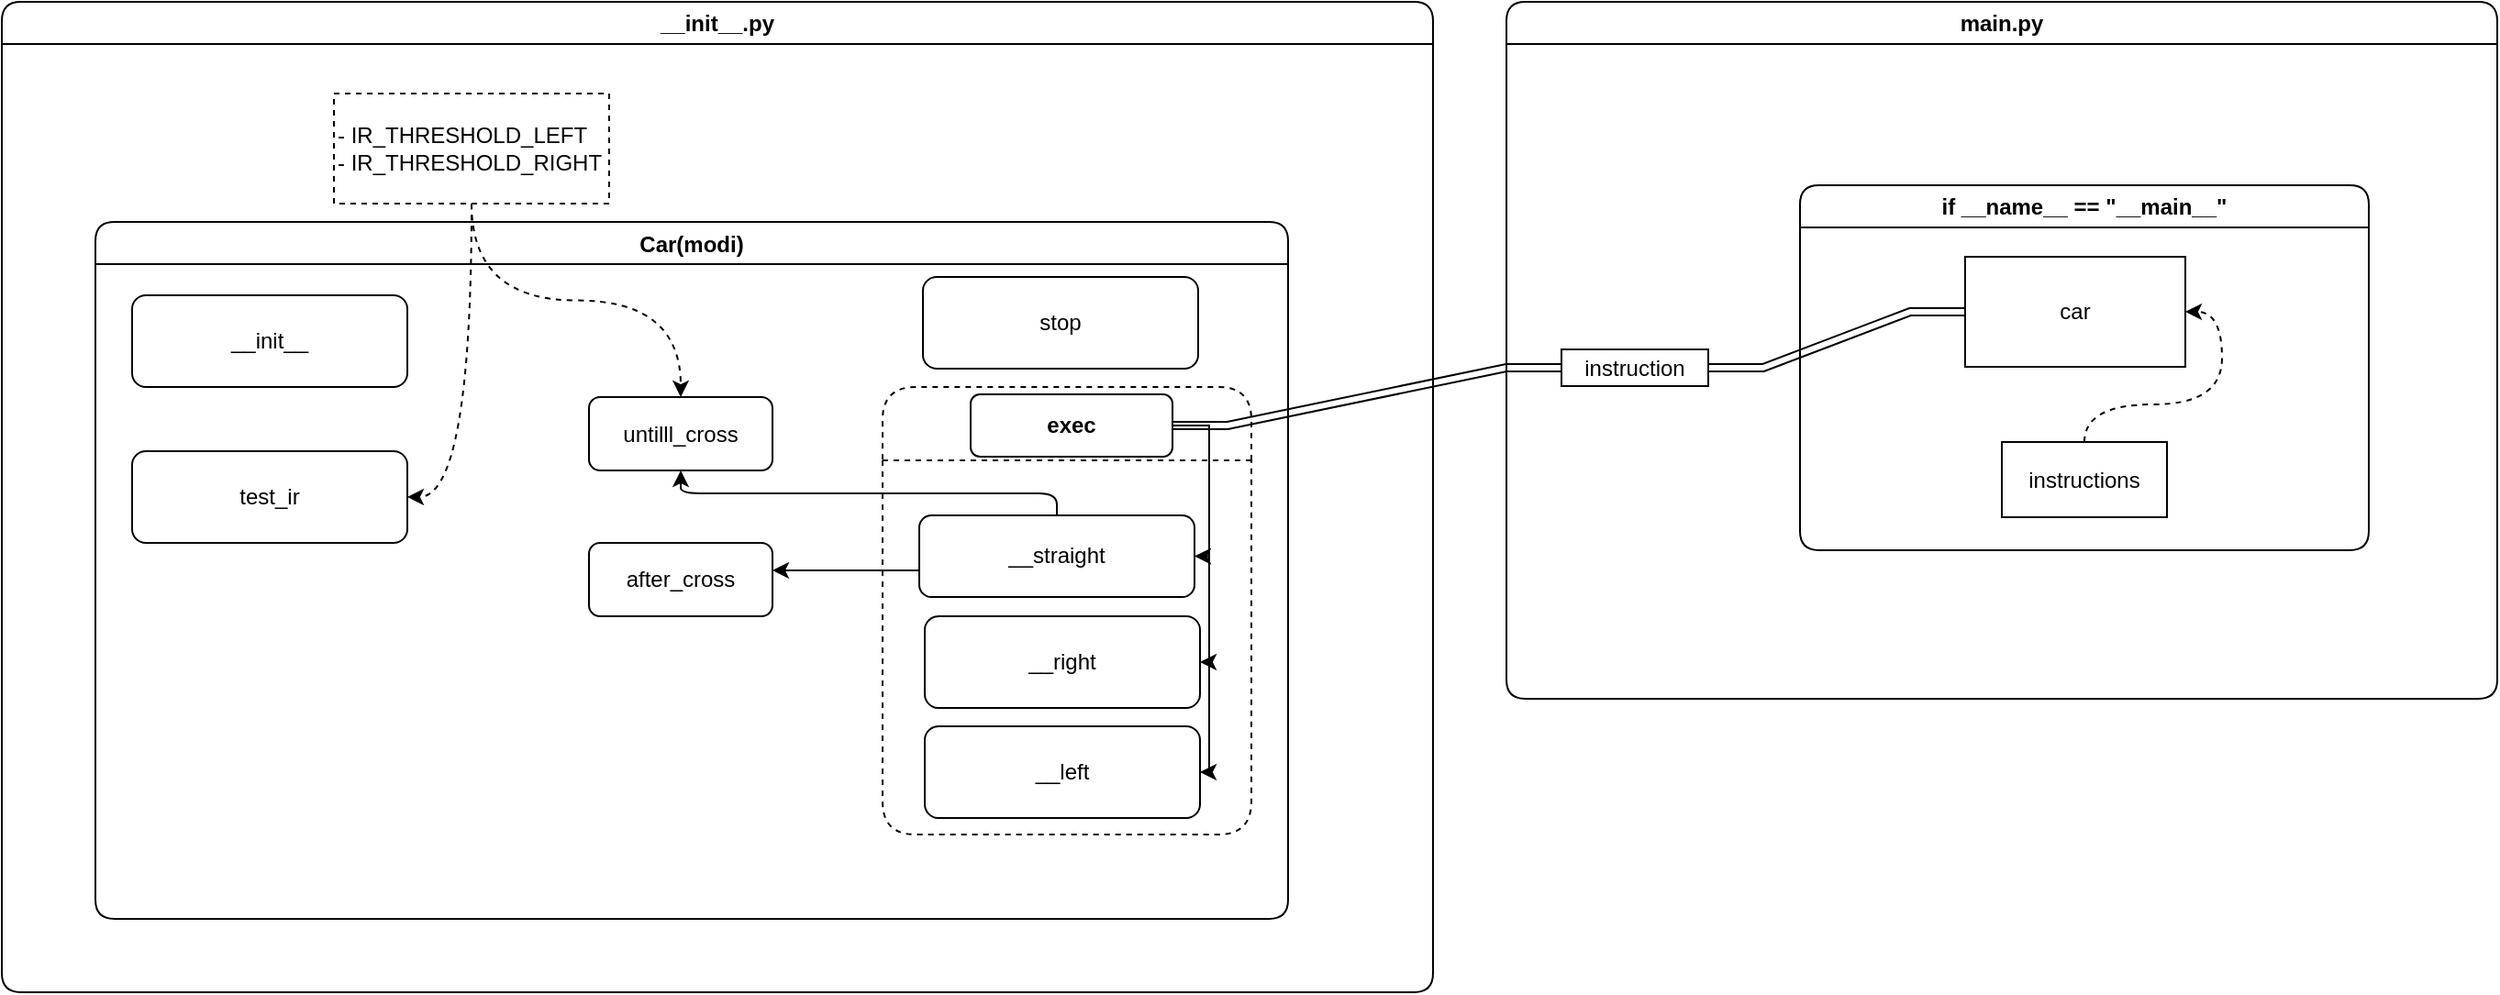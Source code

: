 <mxfile version="22.0.8" type="device">
  <diagram name="페이지-1" id="ZcUvNI0uOEUHETr2wtrr">
    <mxGraphModel dx="4412" dy="3124" grid="1" gridSize="10" guides="1" tooltips="1" connect="1" arrows="1" fold="1" page="1" pageScale="1" pageWidth="827" pageHeight="1169" math="0" shadow="0">
      <root>
        <mxCell id="0" />
        <mxCell id="1" parent="0" />
        <mxCell id="p6u7-twGRa0xvnqgj49X-8" value="Car(modi)" style="swimlane;rounded=1;" vertex="1" parent="1">
          <mxGeometry x="-689" y="-120" width="650" height="380" as="geometry" />
        </mxCell>
        <mxCell id="p6u7-twGRa0xvnqgj49X-2" value="__init__" style="rounded=1;whiteSpace=wrap;html=1;" vertex="1" parent="p6u7-twGRa0xvnqgj49X-8">
          <mxGeometry x="20" y="40" width="150" height="50" as="geometry" />
        </mxCell>
        <mxCell id="p6u7-twGRa0xvnqgj49X-11" value="stop" style="rounded=1;whiteSpace=wrap;html=1;" vertex="1" parent="p6u7-twGRa0xvnqgj49X-8">
          <mxGeometry x="451" y="30" width="150" height="50" as="geometry" />
        </mxCell>
        <mxCell id="p6u7-twGRa0xvnqgj49X-12" value="test_ir" style="rounded=1;whiteSpace=wrap;html=1;" vertex="1" parent="p6u7-twGRa0xvnqgj49X-8">
          <mxGeometry x="20" y="125" width="150" height="50" as="geometry" />
        </mxCell>
        <mxCell id="p6u7-twGRa0xvnqgj49X-48" value="" style="group;rounded=1;" vertex="1" connectable="0" parent="p6u7-twGRa0xvnqgj49X-8">
          <mxGeometry x="429" y="90" width="201" height="244" as="geometry" />
        </mxCell>
        <mxCell id="p6u7-twGRa0xvnqgj49X-23" value="__right" style="rounded=1;whiteSpace=wrap;html=1;" vertex="1" parent="p6u7-twGRa0xvnqgj49X-48">
          <mxGeometry x="23" y="125" width="150" height="50" as="geometry" />
        </mxCell>
        <mxCell id="p6u7-twGRa0xvnqgj49X-24" value="__left" style="rounded=1;whiteSpace=wrap;html=1;" vertex="1" parent="p6u7-twGRa0xvnqgj49X-48">
          <mxGeometry x="23" y="185" width="150" height="50" as="geometry" />
        </mxCell>
        <mxCell id="p6u7-twGRa0xvnqgj49X-44" value="" style="swimlane;whiteSpace=wrap;html=1;dashed=1;startSize=40;swimlaneLine=1;rounded=1;" vertex="1" parent="p6u7-twGRa0xvnqgj49X-48">
          <mxGeometry width="201" height="244" as="geometry" />
        </mxCell>
        <mxCell id="p6u7-twGRa0xvnqgj49X-47" value="exec" style="rounded=1;whiteSpace=wrap;html=1;swimlaneLine=1;fontStyle=1" vertex="1" parent="p6u7-twGRa0xvnqgj49X-44">
          <mxGeometry x="48" y="4" width="110" height="34" as="geometry" />
        </mxCell>
        <mxCell id="p6u7-twGRa0xvnqgj49X-71" value="untilll_cross" style="whiteSpace=wrap;html=1;rounded=1;" vertex="1" parent="p6u7-twGRa0xvnqgj49X-44">
          <mxGeometry x="-160" y="5.5" width="100" height="40" as="geometry" />
        </mxCell>
        <mxCell id="p6u7-twGRa0xvnqgj49X-73" value="__straight" style="whiteSpace=wrap;html=1;rounded=1;" vertex="1" parent="p6u7-twGRa0xvnqgj49X-44">
          <mxGeometry x="20" y="70" width="150" height="44.5" as="geometry" />
        </mxCell>
        <mxCell id="p6u7-twGRa0xvnqgj49X-74" value="" style="edgeStyle=elbowEdgeStyle;elbow=vertical;html=1;rounded=1;curved=0;sourcePerimeterSpacing=0;targetPerimeterSpacing=0;startSize=6;endSize=6;" edge="1" parent="p6u7-twGRa0xvnqgj49X-44" source="p6u7-twGRa0xvnqgj49X-73" target="p6u7-twGRa0xvnqgj49X-71">
          <mxGeometry relative="1" as="geometry" />
        </mxCell>
        <mxCell id="p6u7-twGRa0xvnqgj49X-78" style="edgeStyle=orthogonalEdgeStyle;rounded=0;orthogonalLoop=1;jettySize=auto;html=1;exitX=1;exitY=0.5;exitDx=0;exitDy=0;entryX=1;entryY=0.5;entryDx=0;entryDy=0;" edge="1" parent="p6u7-twGRa0xvnqgj49X-44" source="p6u7-twGRa0xvnqgj49X-47" target="p6u7-twGRa0xvnqgj49X-73">
          <mxGeometry relative="1" as="geometry">
            <mxPoint x="178" y="41" as="sourcePoint" />
            <mxPoint x="193" y="230" as="targetPoint" />
          </mxGeometry>
        </mxCell>
        <mxCell id="p6u7-twGRa0xvnqgj49X-76" style="edgeStyle=orthogonalEdgeStyle;rounded=0;orthogonalLoop=1;jettySize=auto;html=1;exitX=1;exitY=0.5;exitDx=0;exitDy=0;entryX=1;entryY=0.5;entryDx=0;entryDy=0;" edge="1" parent="p6u7-twGRa0xvnqgj49X-48" source="p6u7-twGRa0xvnqgj49X-47" target="p6u7-twGRa0xvnqgj49X-24">
          <mxGeometry relative="1" as="geometry" />
        </mxCell>
        <mxCell id="p6u7-twGRa0xvnqgj49X-77" style="edgeStyle=orthogonalEdgeStyle;rounded=0;orthogonalLoop=1;jettySize=auto;html=1;exitX=1;exitY=0.5;exitDx=0;exitDy=0;entryX=1;entryY=0.5;entryDx=0;entryDy=0;" edge="1" parent="p6u7-twGRa0xvnqgj49X-48" source="p6u7-twGRa0xvnqgj49X-47" target="p6u7-twGRa0xvnqgj49X-23">
          <mxGeometry relative="1" as="geometry">
            <mxPoint x="168" y="31" as="sourcePoint" />
            <mxPoint x="183" y="220" as="targetPoint" />
          </mxGeometry>
        </mxCell>
        <mxCell id="p6u7-twGRa0xvnqgj49X-27" value="- IR_THRESHOLD_LEFT&lt;br style=&quot;border-color: var(--border-color);&quot;&gt;&lt;span style=&quot;&quot;&gt;- IR_THRESHOLD_RIGHT&lt;/span&gt;" style="rounded=0;whiteSpace=wrap;html=1;dashed=1;align=left;" vertex="1" parent="1">
          <mxGeometry x="-559" y="-190" width="150" height="60" as="geometry" />
        </mxCell>
        <mxCell id="p6u7-twGRa0xvnqgj49X-28" style="edgeStyle=orthogonalEdgeStyle;rounded=0;orthogonalLoop=1;jettySize=auto;html=1;entryX=0.5;entryY=0;entryDx=0;entryDy=0;dashed=1;strokeColor=default;curved=1;" edge="1" parent="1" source="p6u7-twGRa0xvnqgj49X-27" target="p6u7-twGRa0xvnqgj49X-71">
          <mxGeometry relative="1" as="geometry">
            <mxPoint x="-384" y="43.0" as="targetPoint" />
          </mxGeometry>
        </mxCell>
        <mxCell id="p6u7-twGRa0xvnqgj49X-29" style="edgeStyle=orthogonalEdgeStyle;rounded=0;orthogonalLoop=1;jettySize=auto;html=1;entryX=1;entryY=0.5;entryDx=0;entryDy=0;dashed=1;curved=1;" edge="1" parent="1" source="p6u7-twGRa0xvnqgj49X-27" target="p6u7-twGRa0xvnqgj49X-12">
          <mxGeometry relative="1" as="geometry" />
        </mxCell>
        <mxCell id="p6u7-twGRa0xvnqgj49X-49" value="__init__.py" style="swimlane;whiteSpace=wrap;html=1;rounded=1;" vertex="1" parent="1">
          <mxGeometry x="-740" y="-240" width="780" height="540" as="geometry" />
        </mxCell>
        <mxCell id="p6u7-twGRa0xvnqgj49X-72" value="after_cross" style="whiteSpace=wrap;html=1;rounded=1;" vertex="1" parent="p6u7-twGRa0xvnqgj49X-49">
          <mxGeometry x="320" y="295" width="100" height="40" as="geometry" />
        </mxCell>
        <mxCell id="p6u7-twGRa0xvnqgj49X-50" value="main.py" style="swimlane;whiteSpace=wrap;html=1;rounded=1;" vertex="1" parent="1">
          <mxGeometry x="80" y="-240" width="540" height="380" as="geometry" />
        </mxCell>
        <mxCell id="p6u7-twGRa0xvnqgj49X-51" value="if __name__ == &quot;__main__&quot;" style="swimlane;whiteSpace=wrap;html=1;rounded=1;" vertex="1" parent="p6u7-twGRa0xvnqgj49X-50">
          <mxGeometry x="160" y="100" width="310" height="199" as="geometry" />
        </mxCell>
        <mxCell id="p6u7-twGRa0xvnqgj49X-53" value="car" style="rounded=0;whiteSpace=wrap;html=1;" vertex="1" parent="p6u7-twGRa0xvnqgj49X-51">
          <mxGeometry x="90" y="39" width="120" height="60" as="geometry" />
        </mxCell>
        <mxCell id="p6u7-twGRa0xvnqgj49X-84" style="edgeStyle=orthogonalEdgeStyle;rounded=0;orthogonalLoop=1;jettySize=auto;html=1;entryX=1;entryY=0.5;entryDx=0;entryDy=0;dashed=1;curved=1;" edge="1" parent="p6u7-twGRa0xvnqgj49X-51" source="p6u7-twGRa0xvnqgj49X-55" target="p6u7-twGRa0xvnqgj49X-53">
          <mxGeometry relative="1" as="geometry" />
        </mxCell>
        <mxCell id="p6u7-twGRa0xvnqgj49X-55" value="instructions" style="rounded=0;whiteSpace=wrap;html=1;" vertex="1" parent="p6u7-twGRa0xvnqgj49X-51">
          <mxGeometry x="110" y="140" width="90" height="41" as="geometry" />
        </mxCell>
        <mxCell id="p6u7-twGRa0xvnqgj49X-82" value="instruction" style="rounded=0;whiteSpace=wrap;html=1;rotation=0;" vertex="1" parent="p6u7-twGRa0xvnqgj49X-50">
          <mxGeometry x="30" y="189.5" width="80" height="20" as="geometry" />
        </mxCell>
        <mxCell id="p6u7-twGRa0xvnqgj49X-54" style="edgeStyle=entityRelationEdgeStyle;rounded=0;orthogonalLoop=1;jettySize=auto;html=1;entryX=0;entryY=0.5;entryDx=0;entryDy=0;shape=link;" edge="1" parent="p6u7-twGRa0xvnqgj49X-50" source="p6u7-twGRa0xvnqgj49X-82" target="p6u7-twGRa0xvnqgj49X-53">
          <mxGeometry relative="1" as="geometry">
            <Array as="points" />
          </mxGeometry>
        </mxCell>
        <mxCell id="p6u7-twGRa0xvnqgj49X-75" value="" style="edgeStyle=elbowEdgeStyle;elbow=vertical;html=1;rounded=1;curved=0;sourcePerimeterSpacing=0;targetPerimeterSpacing=0;startSize=6;endSize=6;" edge="1" parent="1" source="p6u7-twGRa0xvnqgj49X-73" target="p6u7-twGRa0xvnqgj49X-72">
          <mxGeometry relative="1" as="geometry" />
        </mxCell>
        <mxCell id="p6u7-twGRa0xvnqgj49X-83" value="" style="edgeStyle=entityRelationEdgeStyle;rounded=0;orthogonalLoop=1;jettySize=auto;html=1;entryX=0;entryY=0.5;entryDx=0;entryDy=0;shape=link;" edge="1" parent="1" source="p6u7-twGRa0xvnqgj49X-47" target="p6u7-twGRa0xvnqgj49X-82">
          <mxGeometry relative="1" as="geometry">
            <mxPoint x="-102" y="-9" as="sourcePoint" />
            <mxPoint x="370" y="-22" as="targetPoint" />
            <Array as="points">
              <mxPoint x="130" y="20" />
            </Array>
          </mxGeometry>
        </mxCell>
      </root>
    </mxGraphModel>
  </diagram>
</mxfile>
